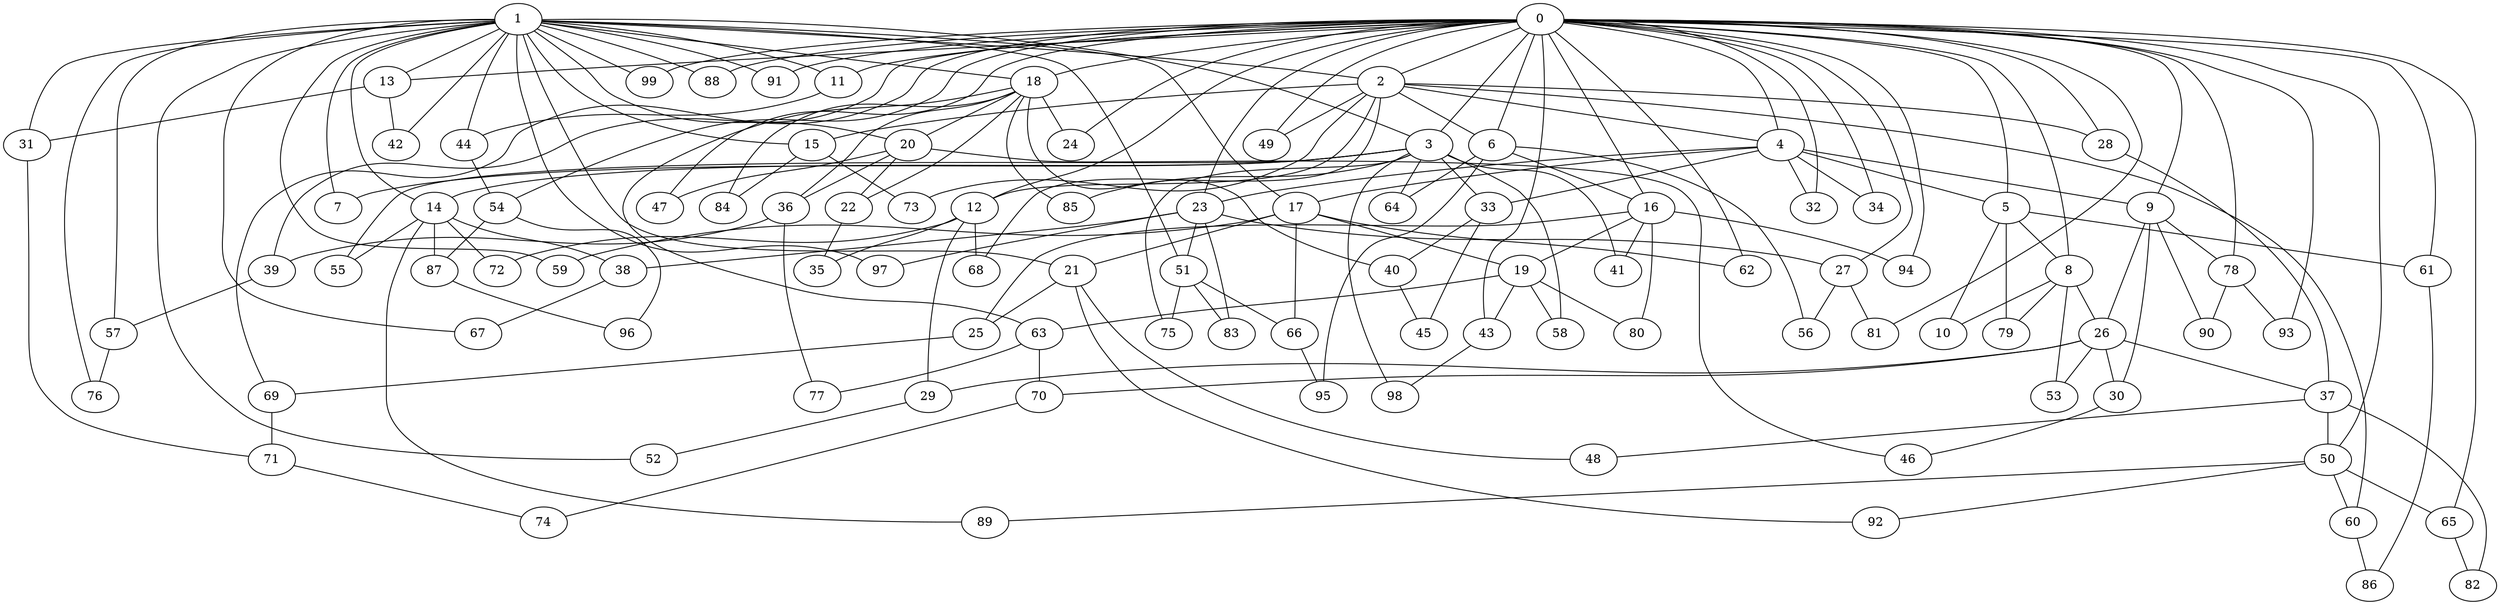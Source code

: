 graph g {0;1;2;3;4;5;6;7;8;9;10;11;12;13;14;15;16;17;18;19;20;21;22;23;24;25;26;27;28;29;30;31;32;33;34;35;36;37;38;39;40;41;42;43;44;45;46;47;48;49;50;51;52;53;54;55;56;57;58;59;60;61;62;63;64;65;66;67;68;69;70;71;72;73;74;75;76;77;78;79;80;81;82;83;84;85;86;87;88;89;90;91;92;93;94;95;96;97;98;99;0 -- 2;0 -- 3;0 -- 4;0 -- 5;0 -- 6;0 -- 8;0 -- 9;0 -- 11;0 -- 12;0 -- 13;0 -- 16;0 -- 18;0 -- 23;0 -- 24;0 -- 27;0 -- 28;0 -- 32;0 -- 34;0 -- 39;0 -- 43;0 -- 47;0 -- 49;0 -- 50;0 -- 54;0 -- 61;0 -- 62;0 -- 65;0 -- 69;0 -- 78;0 -- 81;0 -- 88;0 -- 91;0 -- 93;0 -- 94;0 -- 99;1 -- 2;1 -- 3;1 -- 7;1 -- 11;1 -- 13;1 -- 14;1 -- 15;1 -- 17;1 -- 18;1 -- 20;1 -- 21;1 -- 31;1 -- 42;1 -- 44;1 -- 51;1 -- 52;1 -- 57;1 -- 59;1 -- 67;1 -- 76;1 -- 88;1 -- 91;1 -- 97;1 -- 99;2 -- 4;2 -- 6;2 -- 12;2 -- 15;2 -- 28;2 -- 49;2 -- 60;2 -- 68;2 -- 73;3 -- 7;3 -- 14;3 -- 33;3 -- 41;3 -- 55;3 -- 58;3 -- 64;3 -- 75;3 -- 85;3 -- 98;4 -- 5;4 -- 9;4 -- 17;4 -- 23;4 -- 32;4 -- 33;4 -- 34;5 -- 8;5 -- 10;5 -- 61;5 -- 79;6 -- 16;6 -- 56;6 -- 64;6 -- 95;8 -- 10;8 -- 26;8 -- 53;8 -- 79;9 -- 26;9 -- 30;9 -- 78;9 -- 90;11 -- 44;12 -- 29;12 -- 35;12 -- 68;12 -- 72;13 -- 31;13 -- 42;14 -- 38;14 -- 55;14 -- 72;14 -- 87;14 -- 89;15 -- 73;15 -- 84;16 -- 19;16 -- 25;16 -- 41;16 -- 80;16 -- 94;17 -- 19;17 -- 21;17 -- 59;17 -- 62;17 -- 66;18 -- 20;18 -- 22;18 -- 24;18 -- 36;18 -- 40;18 -- 63;18 -- 84;18 -- 85;19 -- 43;19 -- 58;19 -- 63;19 -- 80;20 -- 22;20 -- 36;20 -- 46;20 -- 47;21 -- 25;21 -- 48;21 -- 92;22 -- 35;23 -- 27;23 -- 38;23 -- 51;23 -- 83;23 -- 97;25 -- 69;26 -- 29;26 -- 30;26 -- 37;26 -- 53;26 -- 70;27 -- 56;27 -- 81;28 -- 37;29 -- 52;30 -- 46;31 -- 71;33 -- 40;33 -- 45;36 -- 39;36 -- 77;37 -- 48;37 -- 50;37 -- 82;38 -- 67;39 -- 57;40 -- 45;43 -- 98;44 -- 54;50 -- 60;50 -- 65;50 -- 89;50 -- 92;51 -- 66;51 -- 75;51 -- 83;54 -- 87;54 -- 96;57 -- 76;60 -- 86;61 -- 86;63 -- 70;63 -- 77;65 -- 82;66 -- 95;69 -- 71;70 -- 74;71 -- 74;78 -- 90;78 -- 93;87 -- 96;}